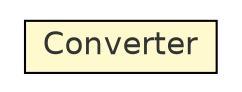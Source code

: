 #!/usr/local/bin/dot
#
# Class diagram 
# Generated by UmlGraph version 4.8 (http://www.spinellis.gr/sw/umlgraph)
#

digraph G {
	edge [fontname="Helvetica",fontsize=10,labelfontname="Helvetica",labelfontsize=10];
	node [fontname="Helvetica",fontsize=10,shape=plaintext];
	rankdir=LR;
	ranksep=1;
	// com.xuggle.xuggler.Converter
	c4364 [label=<<table border="0" cellborder="1" cellspacing="0" cellpadding="2" port="p" bgcolor="lemonChiffon" href="./Converter.html">
		<tr><td><table border="0" cellspacing="0" cellpadding="1">
			<tr><td> Converter </td></tr>
		</table></td></tr>
		</table>>, fontname="Helvetica", fontcolor="grey20", fontsize=15.0];
}

